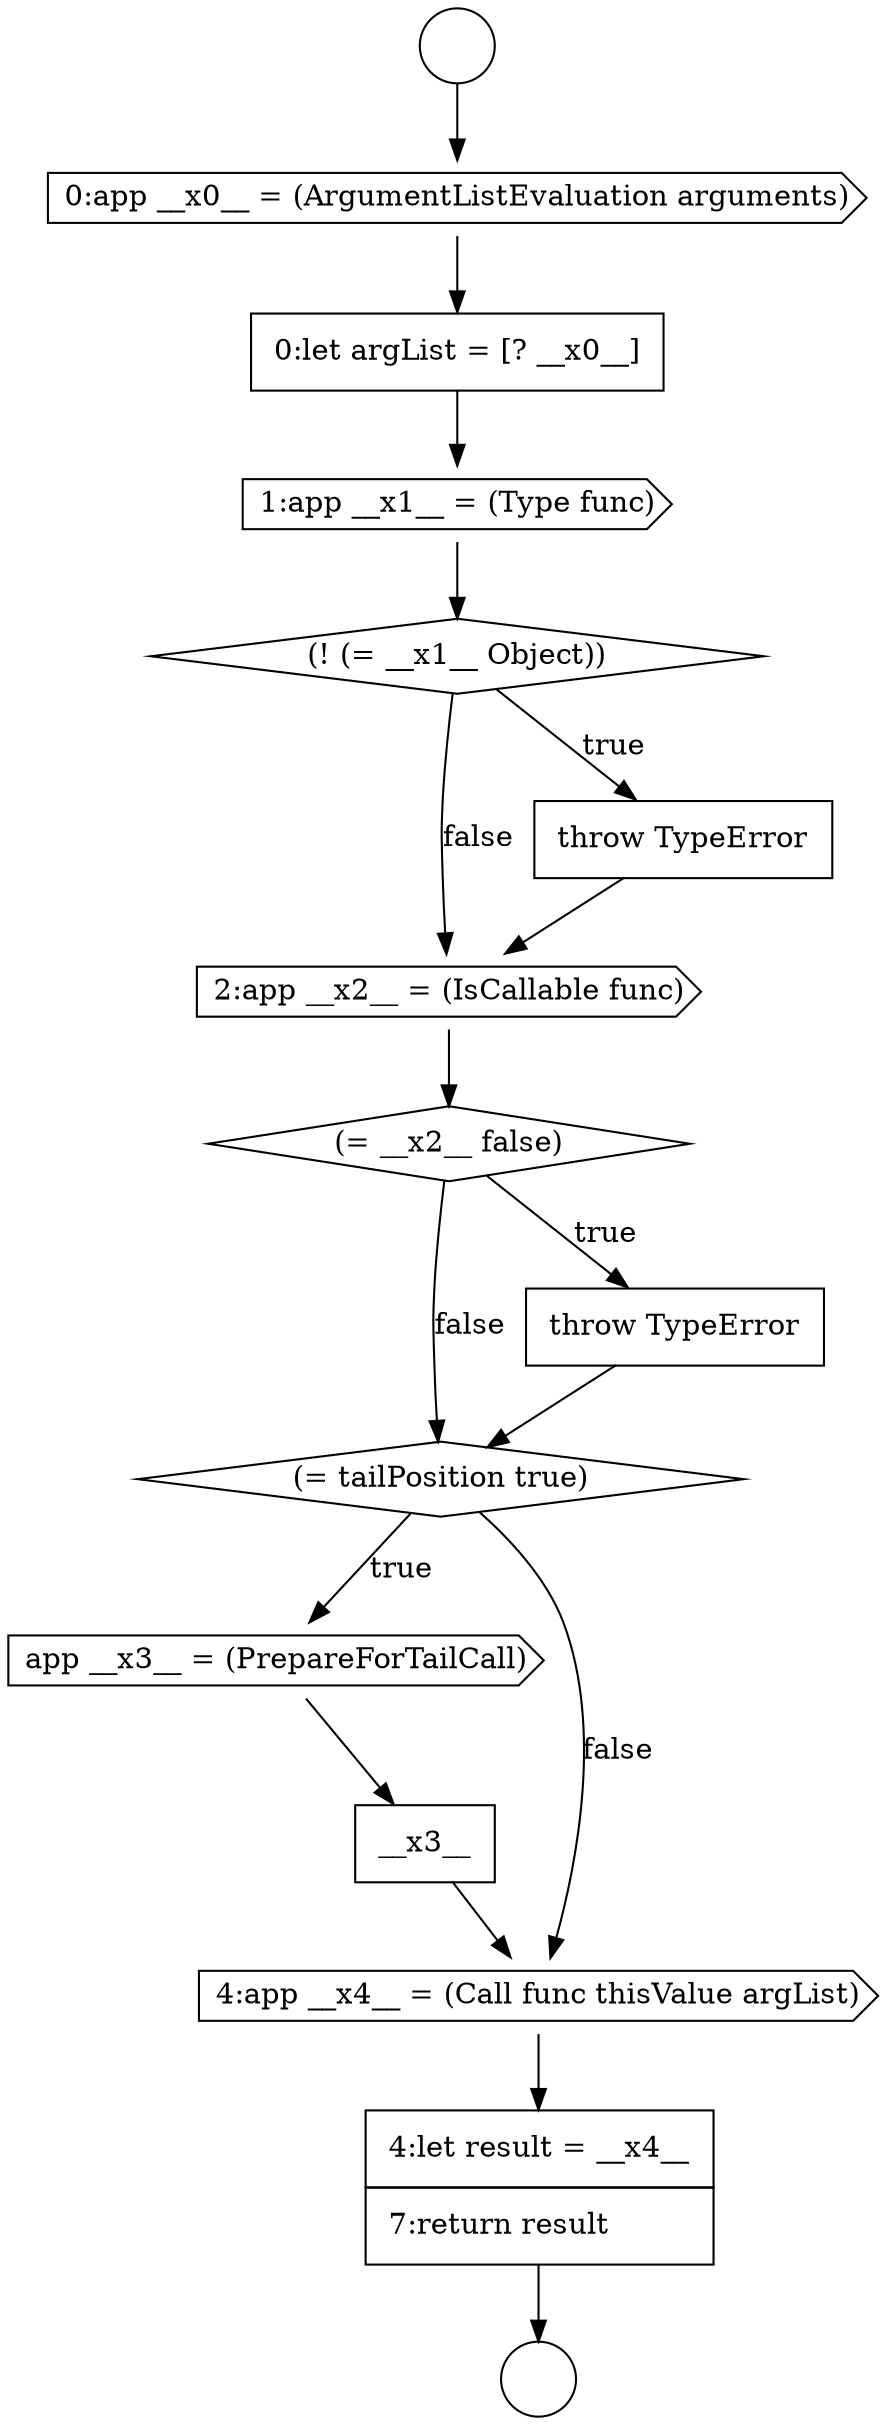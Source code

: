 digraph {
  node3990 [shape=cds, label=<<font color="black">2:app __x2__ = (IsCallable func)</font>> color="black" fillcolor="white" style=filled]
  node3994 [shape=cds, label=<<font color="black">app __x3__ = (PrepareForTailCall)</font>> color="black" fillcolor="white" style=filled]
  node3983 [shape=circle label=" " color="black" fillcolor="white" style=filled]
  node3986 [shape=none, margin=0, label=<<font color="black">
    <table border="0" cellborder="1" cellspacing="0" cellpadding="10">
      <tr><td align="left">0:let argList = [? __x0__]</td></tr>
    </table>
  </font>> color="black" fillcolor="white" style=filled]
  node3989 [shape=none, margin=0, label=<<font color="black">
    <table border="0" cellborder="1" cellspacing="0" cellpadding="10">
      <tr><td align="left">throw TypeError</td></tr>
    </table>
  </font>> color="black" fillcolor="white" style=filled]
  node3985 [shape=cds, label=<<font color="black">0:app __x0__ = (ArgumentListEvaluation arguments)</font>> color="black" fillcolor="white" style=filled]
  node3996 [shape=cds, label=<<font color="black">4:app __x4__ = (Call func thisValue argList)</font>> color="black" fillcolor="white" style=filled]
  node3988 [shape=diamond, label=<<font color="black">(! (= __x1__ Object))</font>> color="black" fillcolor="white" style=filled]
  node3991 [shape=diamond, label=<<font color="black">(= __x2__ false)</font>> color="black" fillcolor="white" style=filled]
  node3993 [shape=diamond, label=<<font color="black">(= tailPosition true)</font>> color="black" fillcolor="white" style=filled]
  node3984 [shape=circle label=" " color="black" fillcolor="white" style=filled]
  node3995 [shape=none, margin=0, label=<<font color="black">
    <table border="0" cellborder="1" cellspacing="0" cellpadding="10">
      <tr><td align="left">__x3__</td></tr>
    </table>
  </font>> color="black" fillcolor="white" style=filled]
  node3992 [shape=none, margin=0, label=<<font color="black">
    <table border="0" cellborder="1" cellspacing="0" cellpadding="10">
      <tr><td align="left">throw TypeError</td></tr>
    </table>
  </font>> color="black" fillcolor="white" style=filled]
  node3997 [shape=none, margin=0, label=<<font color="black">
    <table border="0" cellborder="1" cellspacing="0" cellpadding="10">
      <tr><td align="left">4:let result = __x4__</td></tr>
      <tr><td align="left">7:return result</td></tr>
    </table>
  </font>> color="black" fillcolor="white" style=filled]
  node3987 [shape=cds, label=<<font color="black">1:app __x1__ = (Type func)</font>> color="black" fillcolor="white" style=filled]
  node3985 -> node3986 [ color="black"]
  node3989 -> node3990 [ color="black"]
  node3987 -> node3988 [ color="black"]
  node3992 -> node3993 [ color="black"]
  node3986 -> node3987 [ color="black"]
  node3983 -> node3985 [ color="black"]
  node3994 -> node3995 [ color="black"]
  node3993 -> node3994 [label=<<font color="black">true</font>> color="black"]
  node3993 -> node3996 [label=<<font color="black">false</font>> color="black"]
  node3996 -> node3997 [ color="black"]
  node3990 -> node3991 [ color="black"]
  node3997 -> node3984 [ color="black"]
  node3988 -> node3989 [label=<<font color="black">true</font>> color="black"]
  node3988 -> node3990 [label=<<font color="black">false</font>> color="black"]
  node3995 -> node3996 [ color="black"]
  node3991 -> node3992 [label=<<font color="black">true</font>> color="black"]
  node3991 -> node3993 [label=<<font color="black">false</font>> color="black"]
}
